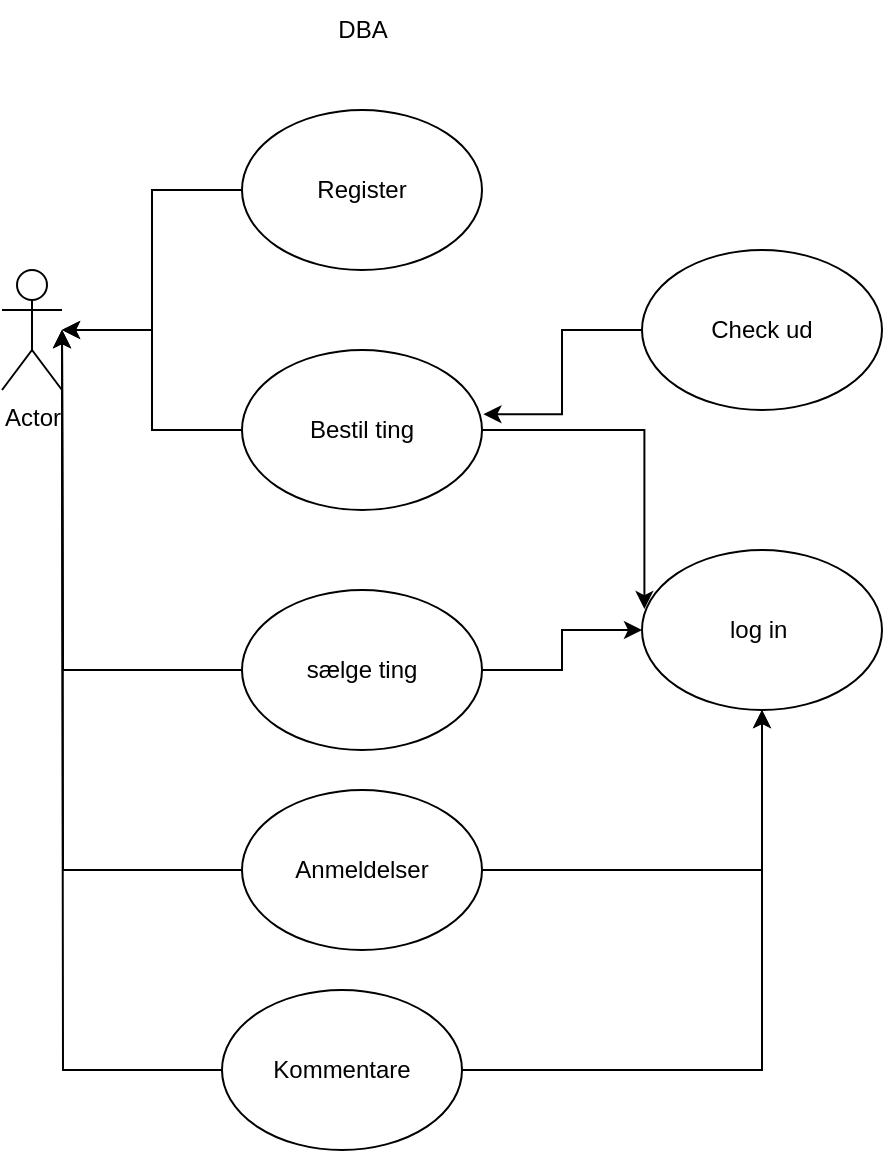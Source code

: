 <mxfile version="20.5.1" type="github">
  <diagram id="C5RBs43oDa-KdzZeNtuy" name="Page-1">
    <mxGraphModel dx="1016" dy="594" grid="1" gridSize="10" guides="1" tooltips="1" connect="1" arrows="1" fold="1" page="1" pageScale="1" pageWidth="827" pageHeight="1169" math="0" shadow="0">
      <root>
        <mxCell id="WIyWlLk6GJQsqaUBKTNV-0" />
        <mxCell id="WIyWlLk6GJQsqaUBKTNV-1" parent="WIyWlLk6GJQsqaUBKTNV-0" />
        <mxCell id="jJ3IzMKyu3KRprc1xlH8-70" style="edgeStyle=orthogonalEdgeStyle;rounded=0;orthogonalLoop=1;jettySize=auto;html=1;" edge="1" parent="WIyWlLk6GJQsqaUBKTNV-1" source="jJ3IzMKyu3KRprc1xlH8-61" target="jJ3IzMKyu3KRprc1xlH8-62">
          <mxGeometry relative="1" as="geometry" />
        </mxCell>
        <mxCell id="jJ3IzMKyu3KRprc1xlH8-61" value="Register" style="ellipse;whiteSpace=wrap;html=1;" vertex="1" parent="WIyWlLk6GJQsqaUBKTNV-1">
          <mxGeometry x="230" y="60" width="120" height="80" as="geometry" />
        </mxCell>
        <mxCell id="jJ3IzMKyu3KRprc1xlH8-62" value="Actor" style="shape=umlActor;verticalLabelPosition=bottom;verticalAlign=top;html=1;outlineConnect=0;" vertex="1" parent="WIyWlLk6GJQsqaUBKTNV-1">
          <mxGeometry x="110" y="140" width="30" height="60" as="geometry" />
        </mxCell>
        <mxCell id="jJ3IzMKyu3KRprc1xlH8-63" value="DBA" style="text;html=1;align=center;verticalAlign=middle;resizable=0;points=[];autosize=1;strokeColor=none;fillColor=none;" vertex="1" parent="WIyWlLk6GJQsqaUBKTNV-1">
          <mxGeometry x="265" y="5" width="50" height="30" as="geometry" />
        </mxCell>
        <mxCell id="jJ3IzMKyu3KRprc1xlH8-72" style="edgeStyle=orthogonalEdgeStyle;rounded=0;orthogonalLoop=1;jettySize=auto;html=1;" edge="1" parent="WIyWlLk6GJQsqaUBKTNV-1" source="jJ3IzMKyu3KRprc1xlH8-64" target="jJ3IzMKyu3KRprc1xlH8-62">
          <mxGeometry relative="1" as="geometry" />
        </mxCell>
        <mxCell id="jJ3IzMKyu3KRprc1xlH8-77" style="edgeStyle=orthogonalEdgeStyle;rounded=0;orthogonalLoop=1;jettySize=auto;html=1;entryX=0.01;entryY=0.369;entryDx=0;entryDy=0;entryPerimeter=0;" edge="1" parent="WIyWlLk6GJQsqaUBKTNV-1" source="jJ3IzMKyu3KRprc1xlH8-64" target="jJ3IzMKyu3KRprc1xlH8-66">
          <mxGeometry relative="1" as="geometry" />
        </mxCell>
        <mxCell id="jJ3IzMKyu3KRprc1xlH8-64" value="Bestil ting&lt;span style=&quot;color: rgba(0, 0, 0, 0); font-family: monospace; font-size: 0px; text-align: start;&quot;&gt;%3CmxGraphModel%3E%3Croot%3E%3CmxCell%20id%3D%220%22%2F%3E%3CmxCell%20id%3D%221%22%20parent%3D%220%22%2F%3E%3CmxCell%20id%3D%222%22%20value%3D%22Register%22%20style%3D%22ellipse%3BwhiteSpace%3Dwrap%3Bhtml%3D1%3B%22%20vertex%3D%221%22%20parent%3D%221%22%3E%3CmxGeometry%20x%3D%22240%22%20y%3D%2250%22%20width%3D%22120%22%20height%3D%2280%22%20as%3D%22geometry%22%2F%3E%3C%2FmxCell%3E%3C%2Froot%3E%3C%2FmxGraphModel%3E&amp;nbsp;&lt;/span&gt;" style="ellipse;whiteSpace=wrap;html=1;" vertex="1" parent="WIyWlLk6GJQsqaUBKTNV-1">
          <mxGeometry x="230" y="180" width="120" height="80" as="geometry" />
        </mxCell>
        <mxCell id="jJ3IzMKyu3KRprc1xlH8-76" style="edgeStyle=orthogonalEdgeStyle;rounded=0;orthogonalLoop=1;jettySize=auto;html=1;exitX=0;exitY=0.5;exitDx=0;exitDy=0;entryX=1.006;entryY=0.401;entryDx=0;entryDy=0;entryPerimeter=0;" edge="1" parent="WIyWlLk6GJQsqaUBKTNV-1" source="jJ3IzMKyu3KRprc1xlH8-65" target="jJ3IzMKyu3KRprc1xlH8-64">
          <mxGeometry relative="1" as="geometry" />
        </mxCell>
        <mxCell id="jJ3IzMKyu3KRprc1xlH8-65" value="Check ud" style="ellipse;whiteSpace=wrap;html=1;" vertex="1" parent="WIyWlLk6GJQsqaUBKTNV-1">
          <mxGeometry x="430" y="130" width="120" height="80" as="geometry" />
        </mxCell>
        <mxCell id="jJ3IzMKyu3KRprc1xlH8-66" value="log in&amp;nbsp;" style="ellipse;whiteSpace=wrap;html=1;" vertex="1" parent="WIyWlLk6GJQsqaUBKTNV-1">
          <mxGeometry x="430" y="280" width="120" height="80" as="geometry" />
        </mxCell>
        <mxCell id="jJ3IzMKyu3KRprc1xlH8-73" style="edgeStyle=orthogonalEdgeStyle;rounded=0;orthogonalLoop=1;jettySize=auto;html=1;" edge="1" parent="WIyWlLk6GJQsqaUBKTNV-1" source="jJ3IzMKyu3KRprc1xlH8-67">
          <mxGeometry relative="1" as="geometry">
            <mxPoint x="140" y="170" as="targetPoint" />
          </mxGeometry>
        </mxCell>
        <mxCell id="jJ3IzMKyu3KRprc1xlH8-78" style="edgeStyle=orthogonalEdgeStyle;rounded=0;orthogonalLoop=1;jettySize=auto;html=1;" edge="1" parent="WIyWlLk6GJQsqaUBKTNV-1" source="jJ3IzMKyu3KRprc1xlH8-67" target="jJ3IzMKyu3KRprc1xlH8-66">
          <mxGeometry relative="1" as="geometry" />
        </mxCell>
        <mxCell id="jJ3IzMKyu3KRprc1xlH8-67" value="sælge ting" style="ellipse;whiteSpace=wrap;html=1;" vertex="1" parent="WIyWlLk6GJQsqaUBKTNV-1">
          <mxGeometry x="230" y="300" width="120" height="80" as="geometry" />
        </mxCell>
        <mxCell id="jJ3IzMKyu3KRprc1xlH8-74" style="edgeStyle=orthogonalEdgeStyle;rounded=0;orthogonalLoop=1;jettySize=auto;html=1;" edge="1" parent="WIyWlLk6GJQsqaUBKTNV-1" source="jJ3IzMKyu3KRprc1xlH8-68">
          <mxGeometry relative="1" as="geometry">
            <mxPoint x="140" y="170" as="targetPoint" />
          </mxGeometry>
        </mxCell>
        <mxCell id="jJ3IzMKyu3KRprc1xlH8-79" style="edgeStyle=orthogonalEdgeStyle;rounded=0;orthogonalLoop=1;jettySize=auto;html=1;" edge="1" parent="WIyWlLk6GJQsqaUBKTNV-1" source="jJ3IzMKyu3KRprc1xlH8-68" target="jJ3IzMKyu3KRprc1xlH8-66">
          <mxGeometry relative="1" as="geometry" />
        </mxCell>
        <mxCell id="jJ3IzMKyu3KRprc1xlH8-68" value="Anmeldelser" style="ellipse;whiteSpace=wrap;html=1;" vertex="1" parent="WIyWlLk6GJQsqaUBKTNV-1">
          <mxGeometry x="230" y="400" width="120" height="80" as="geometry" />
        </mxCell>
        <mxCell id="jJ3IzMKyu3KRprc1xlH8-75" style="edgeStyle=orthogonalEdgeStyle;rounded=0;orthogonalLoop=1;jettySize=auto;html=1;" edge="1" parent="WIyWlLk6GJQsqaUBKTNV-1" source="jJ3IzMKyu3KRprc1xlH8-69">
          <mxGeometry relative="1" as="geometry">
            <mxPoint x="140" y="170" as="targetPoint" />
          </mxGeometry>
        </mxCell>
        <mxCell id="jJ3IzMKyu3KRprc1xlH8-80" style="edgeStyle=orthogonalEdgeStyle;rounded=0;orthogonalLoop=1;jettySize=auto;html=1;entryX=0.5;entryY=1;entryDx=0;entryDy=0;" edge="1" parent="WIyWlLk6GJQsqaUBKTNV-1" source="jJ3IzMKyu3KRprc1xlH8-69" target="jJ3IzMKyu3KRprc1xlH8-66">
          <mxGeometry relative="1" as="geometry" />
        </mxCell>
        <mxCell id="jJ3IzMKyu3KRprc1xlH8-69" value="Kommentare" style="ellipse;whiteSpace=wrap;html=1;" vertex="1" parent="WIyWlLk6GJQsqaUBKTNV-1">
          <mxGeometry x="220" y="500" width="120" height="80" as="geometry" />
        </mxCell>
      </root>
    </mxGraphModel>
  </diagram>
</mxfile>
